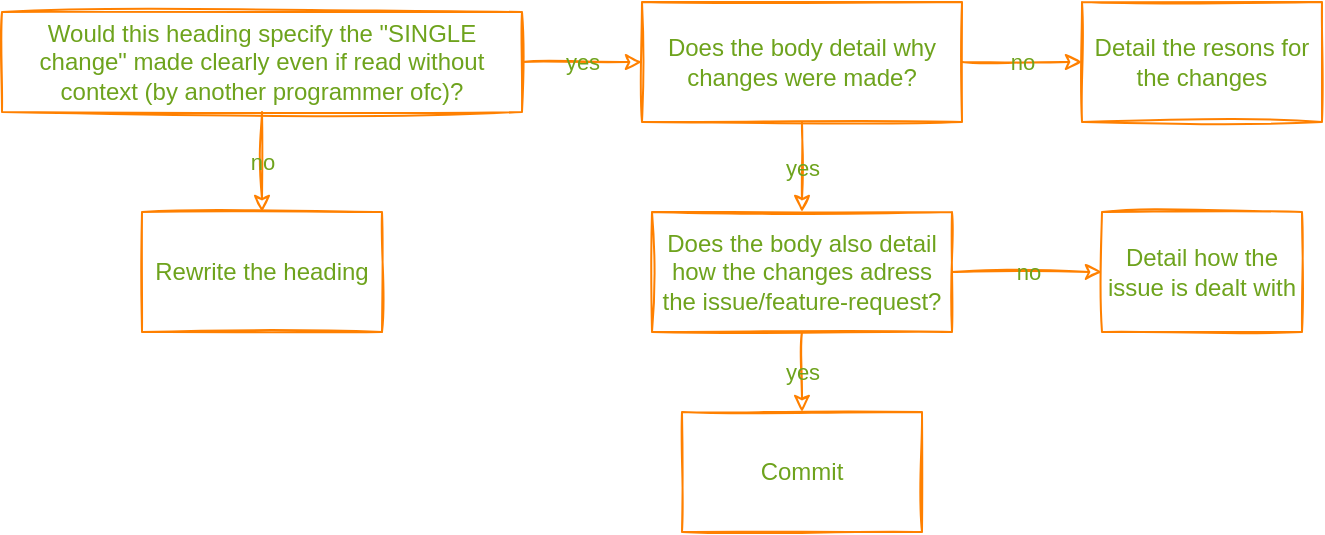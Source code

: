 <mxfile version="14.2.4" type="embed">
    <diagram id="dUW0fSry17G12EcXkk7v" name="Page-1">
        <mxGraphModel dx="478" dy="437" grid="1" gridSize="10" guides="1" tooltips="1" connect="1" arrows="1" fold="1" page="1" pageScale="1" pageWidth="1169" pageHeight="827" math="0" shadow="0">
            <root>
                <mxCell id="0"/>
                <mxCell id="1" parent="0"/>
                <mxCell id="20" value="yes" style="edgeStyle=orthogonalEdgeStyle;rounded=0;orthogonalLoop=1;jettySize=auto;html=1;entryX=0;entryY=0.5;entryDx=0;entryDy=0;strokeColor=#FF8000;fillOpacity=0;labelBackgroundColor=none;fontColor=#6EA31D;sketch=1;" edge="1" parent="1" source="9" target="10">
                    <mxGeometry relative="1" as="geometry"/>
                </mxCell>
                <mxCell id="25" value="no" style="edgeStyle=orthogonalEdgeStyle;rounded=0;orthogonalLoop=1;jettySize=auto;html=1;entryX=0.5;entryY=0;entryDx=0;entryDy=0;strokeColor=#FF8000;fillOpacity=0;labelBackgroundColor=none;fontColor=#6EA31D;sketch=1;" edge="1" parent="1" source="9" target="14">
                    <mxGeometry relative="1" as="geometry"/>
                </mxCell>
                <mxCell id="9" value="&lt;span style=&quot;&quot;&gt;Would this heading specify the &quot;SINGLE change&quot; made clearly even if read without context (by another programmer ofc)?&lt;/span&gt;" style="whiteSpace=wrap;html=1;strokeColor=#FF8000;fillOpacity=0;labelBackgroundColor=none;fontColor=#6EA31D;sketch=1;" vertex="1" parent="1">
                    <mxGeometry x="40" y="40" width="260" height="50" as="geometry"/>
                </mxCell>
                <mxCell id="21" value="no" style="edgeStyle=orthogonalEdgeStyle;rounded=0;orthogonalLoop=1;jettySize=auto;html=1;entryX=0;entryY=0.5;entryDx=0;entryDy=0;strokeColor=#FF8000;fillOpacity=0;labelBackgroundColor=none;fontColor=#6EA31D;sketch=1;" edge="1" parent="1" source="10" target="12">
                    <mxGeometry relative="1" as="geometry"/>
                </mxCell>
                <mxCell id="22" value="yes" style="edgeStyle=orthogonalEdgeStyle;rounded=0;orthogonalLoop=1;jettySize=auto;html=1;entryX=0.5;entryY=0;entryDx=0;entryDy=0;strokeColor=#FF8000;fillOpacity=0;labelBackgroundColor=none;fontColor=#6EA31D;sketch=1;" edge="1" parent="1" source="10" target="16">
                    <mxGeometry relative="1" as="geometry"/>
                </mxCell>
                <mxCell id="10" value="&lt;span style=&quot;&quot;&gt;Does the body detail why changes were made?&lt;/span&gt;" style="whiteSpace=wrap;html=1;strokeColor=#FF8000;fillOpacity=0;labelBackgroundColor=none;fontColor=#6EA31D;sketch=1;" vertex="1" parent="1">
                    <mxGeometry x="360" y="35" width="160" height="60" as="geometry"/>
                </mxCell>
                <mxCell id="12" value="&lt;span style=&quot;&quot;&gt;Detail the resons for the changes&lt;/span&gt;" style="whiteSpace=wrap;html=1;strokeColor=#FF8000;fillOpacity=0;labelBackgroundColor=none;fontColor=#6EA31D;sketch=1;" vertex="1" parent="1">
                    <mxGeometry x="580" y="35" width="120" height="60" as="geometry"/>
                </mxCell>
                <mxCell id="14" value="&lt;span style=&quot;&quot;&gt;Rewrite the heading&lt;/span&gt;" style="whiteSpace=wrap;html=1;strokeColor=#FF8000;fillOpacity=0;labelBackgroundColor=none;fontColor=#6EA31D;sketch=1;" vertex="1" parent="1">
                    <mxGeometry x="110" y="140" width="120" height="60" as="geometry"/>
                </mxCell>
                <mxCell id="23" value="no" style="edgeStyle=orthogonalEdgeStyle;rounded=0;orthogonalLoop=1;jettySize=auto;html=1;entryX=0;entryY=0.5;entryDx=0;entryDy=0;strokeColor=#FF8000;fillOpacity=0;labelBackgroundColor=none;fontColor=#6EA31D;sketch=1;" edge="1" parent="1" source="16" target="18">
                    <mxGeometry relative="1" as="geometry"/>
                </mxCell>
                <mxCell id="26" value="yes" style="edgeStyle=orthogonalEdgeStyle;rounded=0;orthogonalLoop=1;jettySize=auto;html=1;entryX=0.5;entryY=0;entryDx=0;entryDy=0;strokeColor=#FF8000;fillOpacity=0;labelBackgroundColor=none;fontColor=#6EA31D;sketch=1;" edge="1" parent="1" source="16" target="19">
                    <mxGeometry relative="1" as="geometry"/>
                </mxCell>
                <mxCell id="16" value="&lt;span style=&quot;&quot;&gt;Does the body also detail how the changes adress the issue/feature-request?&lt;/span&gt;" style="whiteSpace=wrap;html=1;strokeColor=#FF8000;fillOpacity=0;labelBackgroundColor=none;fontColor=#6EA31D;sketch=1;" vertex="1" parent="1">
                    <mxGeometry x="365" y="140" width="150" height="60" as="geometry"/>
                </mxCell>
                <mxCell id="18" value="&lt;span style=&quot;&quot;&gt;Detail how the issue is dealt with&lt;/span&gt;" style="whiteSpace=wrap;html=1;strokeColor=#FF8000;fillOpacity=0;labelBackgroundColor=none;fontColor=#6EA31D;sketch=1;" vertex="1" parent="1">
                    <mxGeometry x="590" y="140" width="100" height="60" as="geometry"/>
                </mxCell>
                <mxCell id="19" value="Commit" style="whiteSpace=wrap;html=1;strokeColor=#FF8000;fillOpacity=0;labelBackgroundColor=none;fontColor=#6EA31D;sketch=1;" vertex="1" parent="1">
                    <mxGeometry x="380" y="240" width="120" height="60" as="geometry"/>
                </mxCell>
            </root>
        </mxGraphModel>
    </diagram>
</mxfile>